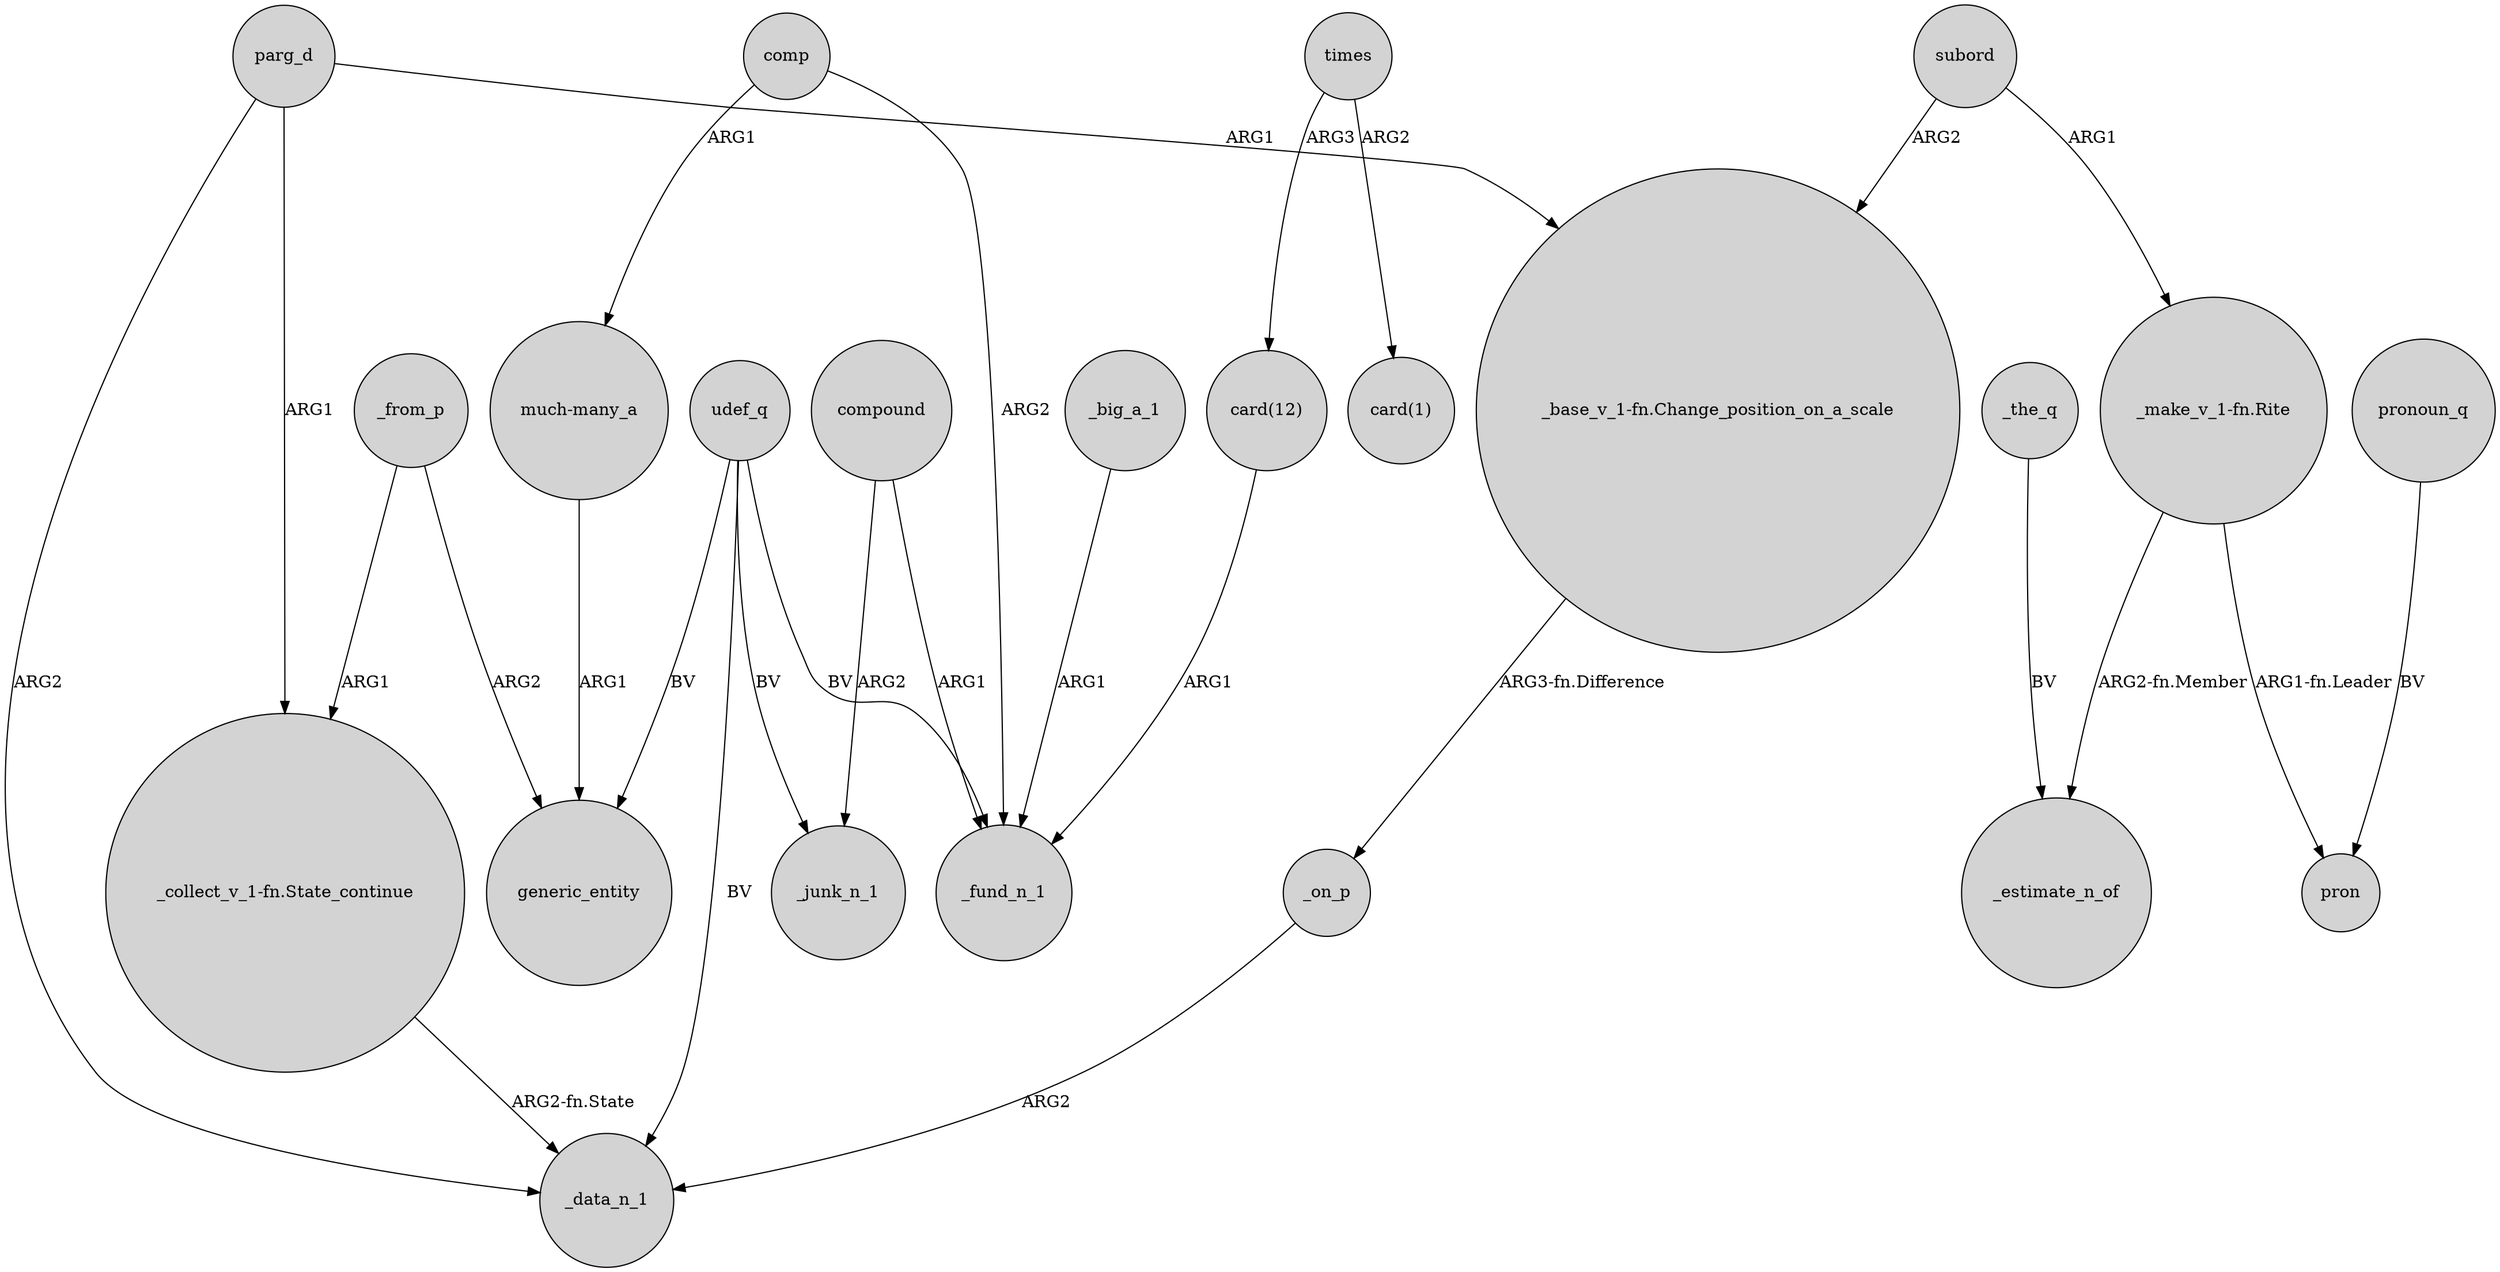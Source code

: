 digraph {
	node [shape=circle style=filled]
	parg_d -> "_collect_v_1-fn.State_continue" [label=ARG1]
	parg_d -> "_base_v_1-fn.Change_position_on_a_scale" [label=ARG1]
	udef_q -> _fund_n_1 [label=BV]
	_from_p -> generic_entity [label=ARG2]
	times -> "card(1)" [label=ARG2]
	"_make_v_1-fn.Rite" -> _estimate_n_of [label="ARG2-fn.Member"]
	compound -> _junk_n_1 [label=ARG2]
	parg_d -> _data_n_1 [label=ARG2]
	"_make_v_1-fn.Rite" -> pron [label="ARG1-fn.Leader"]
	udef_q -> generic_entity [label=BV]
	subord -> "_make_v_1-fn.Rite" [label=ARG1]
	"_collect_v_1-fn.State_continue" -> _data_n_1 [label="ARG2-fn.State"]
	pronoun_q -> pron [label=BV]
	comp -> "much-many_a" [label=ARG1]
	times -> "card(12)" [label=ARG3]
	"much-many_a" -> generic_entity [label=ARG1]
	_big_a_1 -> _fund_n_1 [label=ARG1]
	"card(12)" -> _fund_n_1 [label=ARG1]
	udef_q -> _junk_n_1 [label=BV]
	comp -> _fund_n_1 [label=ARG2]
	subord -> "_base_v_1-fn.Change_position_on_a_scale" [label=ARG2]
	_from_p -> "_collect_v_1-fn.State_continue" [label=ARG1]
	_on_p -> _data_n_1 [label=ARG2]
	"_base_v_1-fn.Change_position_on_a_scale" -> _on_p [label="ARG3-fn.Difference"]
	compound -> _fund_n_1 [label=ARG1]
	_the_q -> _estimate_n_of [label=BV]
	udef_q -> _data_n_1 [label=BV]
}
